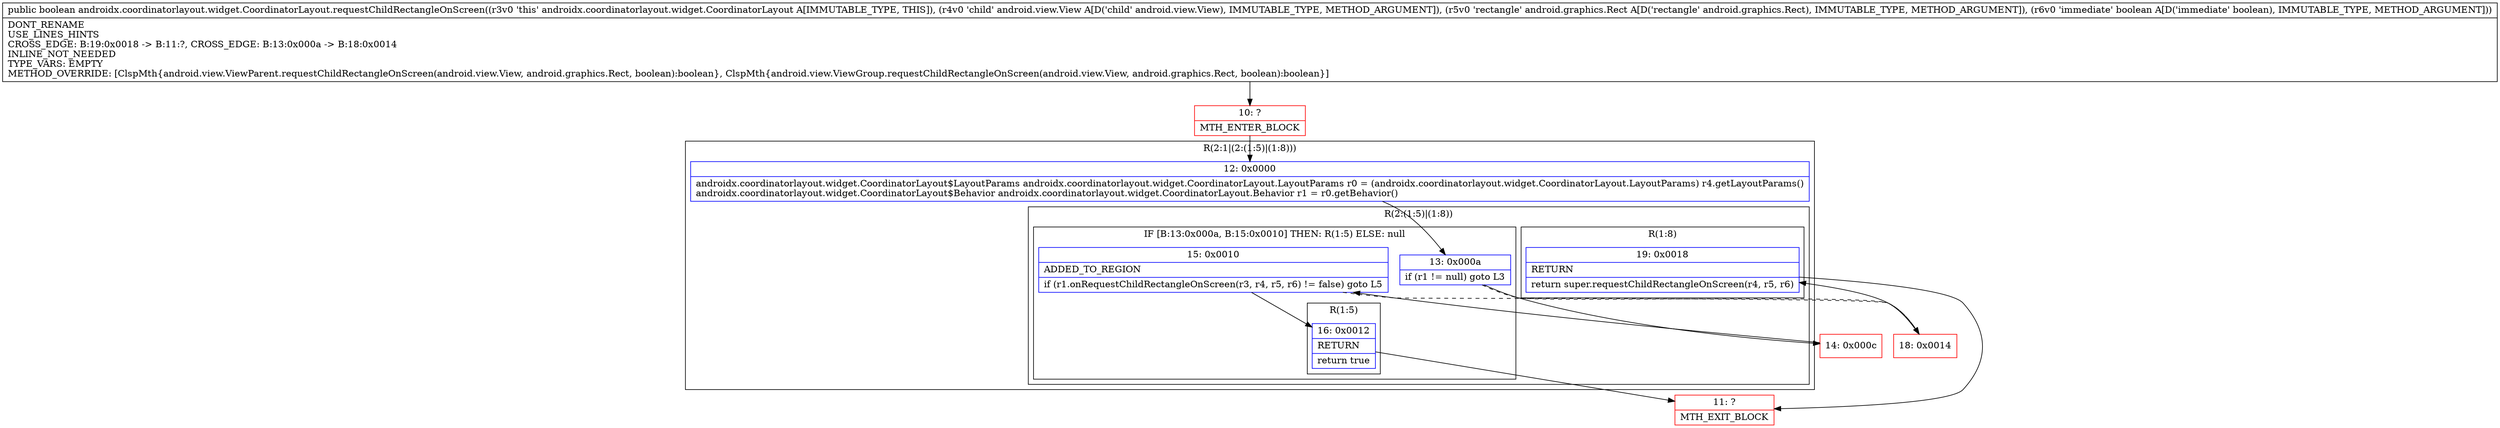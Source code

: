 digraph "CFG forandroidx.coordinatorlayout.widget.CoordinatorLayout.requestChildRectangleOnScreen(Landroid\/view\/View;Landroid\/graphics\/Rect;Z)Z" {
subgraph cluster_Region_2002875847 {
label = "R(2:1|(2:(1:5)|(1:8)))";
node [shape=record,color=blue];
Node_12 [shape=record,label="{12\:\ 0x0000|androidx.coordinatorlayout.widget.CoordinatorLayout$LayoutParams androidx.coordinatorlayout.widget.CoordinatorLayout.LayoutParams r0 = (androidx.coordinatorlayout.widget.CoordinatorLayout.LayoutParams) r4.getLayoutParams()\landroidx.coordinatorlayout.widget.CoordinatorLayout$Behavior androidx.coordinatorlayout.widget.CoordinatorLayout.Behavior r1 = r0.getBehavior()\l}"];
subgraph cluster_Region_1131784725 {
label = "R(2:(1:5)|(1:8))";
node [shape=record,color=blue];
subgraph cluster_IfRegion_474767057 {
label = "IF [B:13:0x000a, B:15:0x0010] THEN: R(1:5) ELSE: null";
node [shape=record,color=blue];
Node_13 [shape=record,label="{13\:\ 0x000a|if (r1 != null) goto L3\l}"];
Node_15 [shape=record,label="{15\:\ 0x0010|ADDED_TO_REGION\l|if (r1.onRequestChildRectangleOnScreen(r3, r4, r5, r6) != false) goto L5\l}"];
subgraph cluster_Region_994111509 {
label = "R(1:5)";
node [shape=record,color=blue];
Node_16 [shape=record,label="{16\:\ 0x0012|RETURN\l|return true\l}"];
}
}
subgraph cluster_Region_910744233 {
label = "R(1:8)";
node [shape=record,color=blue];
Node_19 [shape=record,label="{19\:\ 0x0018|RETURN\l|return super.requestChildRectangleOnScreen(r4, r5, r6)\l}"];
}
}
}
Node_10 [shape=record,color=red,label="{10\:\ ?|MTH_ENTER_BLOCK\l}"];
Node_14 [shape=record,color=red,label="{14\:\ 0x000c}"];
Node_11 [shape=record,color=red,label="{11\:\ ?|MTH_EXIT_BLOCK\l}"];
Node_18 [shape=record,color=red,label="{18\:\ 0x0014}"];
MethodNode[shape=record,label="{public boolean androidx.coordinatorlayout.widget.CoordinatorLayout.requestChildRectangleOnScreen((r3v0 'this' androidx.coordinatorlayout.widget.CoordinatorLayout A[IMMUTABLE_TYPE, THIS]), (r4v0 'child' android.view.View A[D('child' android.view.View), IMMUTABLE_TYPE, METHOD_ARGUMENT]), (r5v0 'rectangle' android.graphics.Rect A[D('rectangle' android.graphics.Rect), IMMUTABLE_TYPE, METHOD_ARGUMENT]), (r6v0 'immediate' boolean A[D('immediate' boolean), IMMUTABLE_TYPE, METHOD_ARGUMENT]))  | DONT_RENAME\lUSE_LINES_HINTS\lCROSS_EDGE: B:19:0x0018 \-\> B:11:?, CROSS_EDGE: B:13:0x000a \-\> B:18:0x0014\lINLINE_NOT_NEEDED\lTYPE_VARS: EMPTY\lMETHOD_OVERRIDE: [ClspMth\{android.view.ViewParent.requestChildRectangleOnScreen(android.view.View, android.graphics.Rect, boolean):boolean\}, ClspMth\{android.view.ViewGroup.requestChildRectangleOnScreen(android.view.View, android.graphics.Rect, boolean):boolean\}]\l}"];
MethodNode -> Node_10;Node_12 -> Node_13;
Node_13 -> Node_14;
Node_13 -> Node_18[style=dashed];
Node_15 -> Node_16;
Node_15 -> Node_18[style=dashed];
Node_16 -> Node_11;
Node_19 -> Node_11;
Node_10 -> Node_12;
Node_14 -> Node_15;
Node_18 -> Node_19;
}

